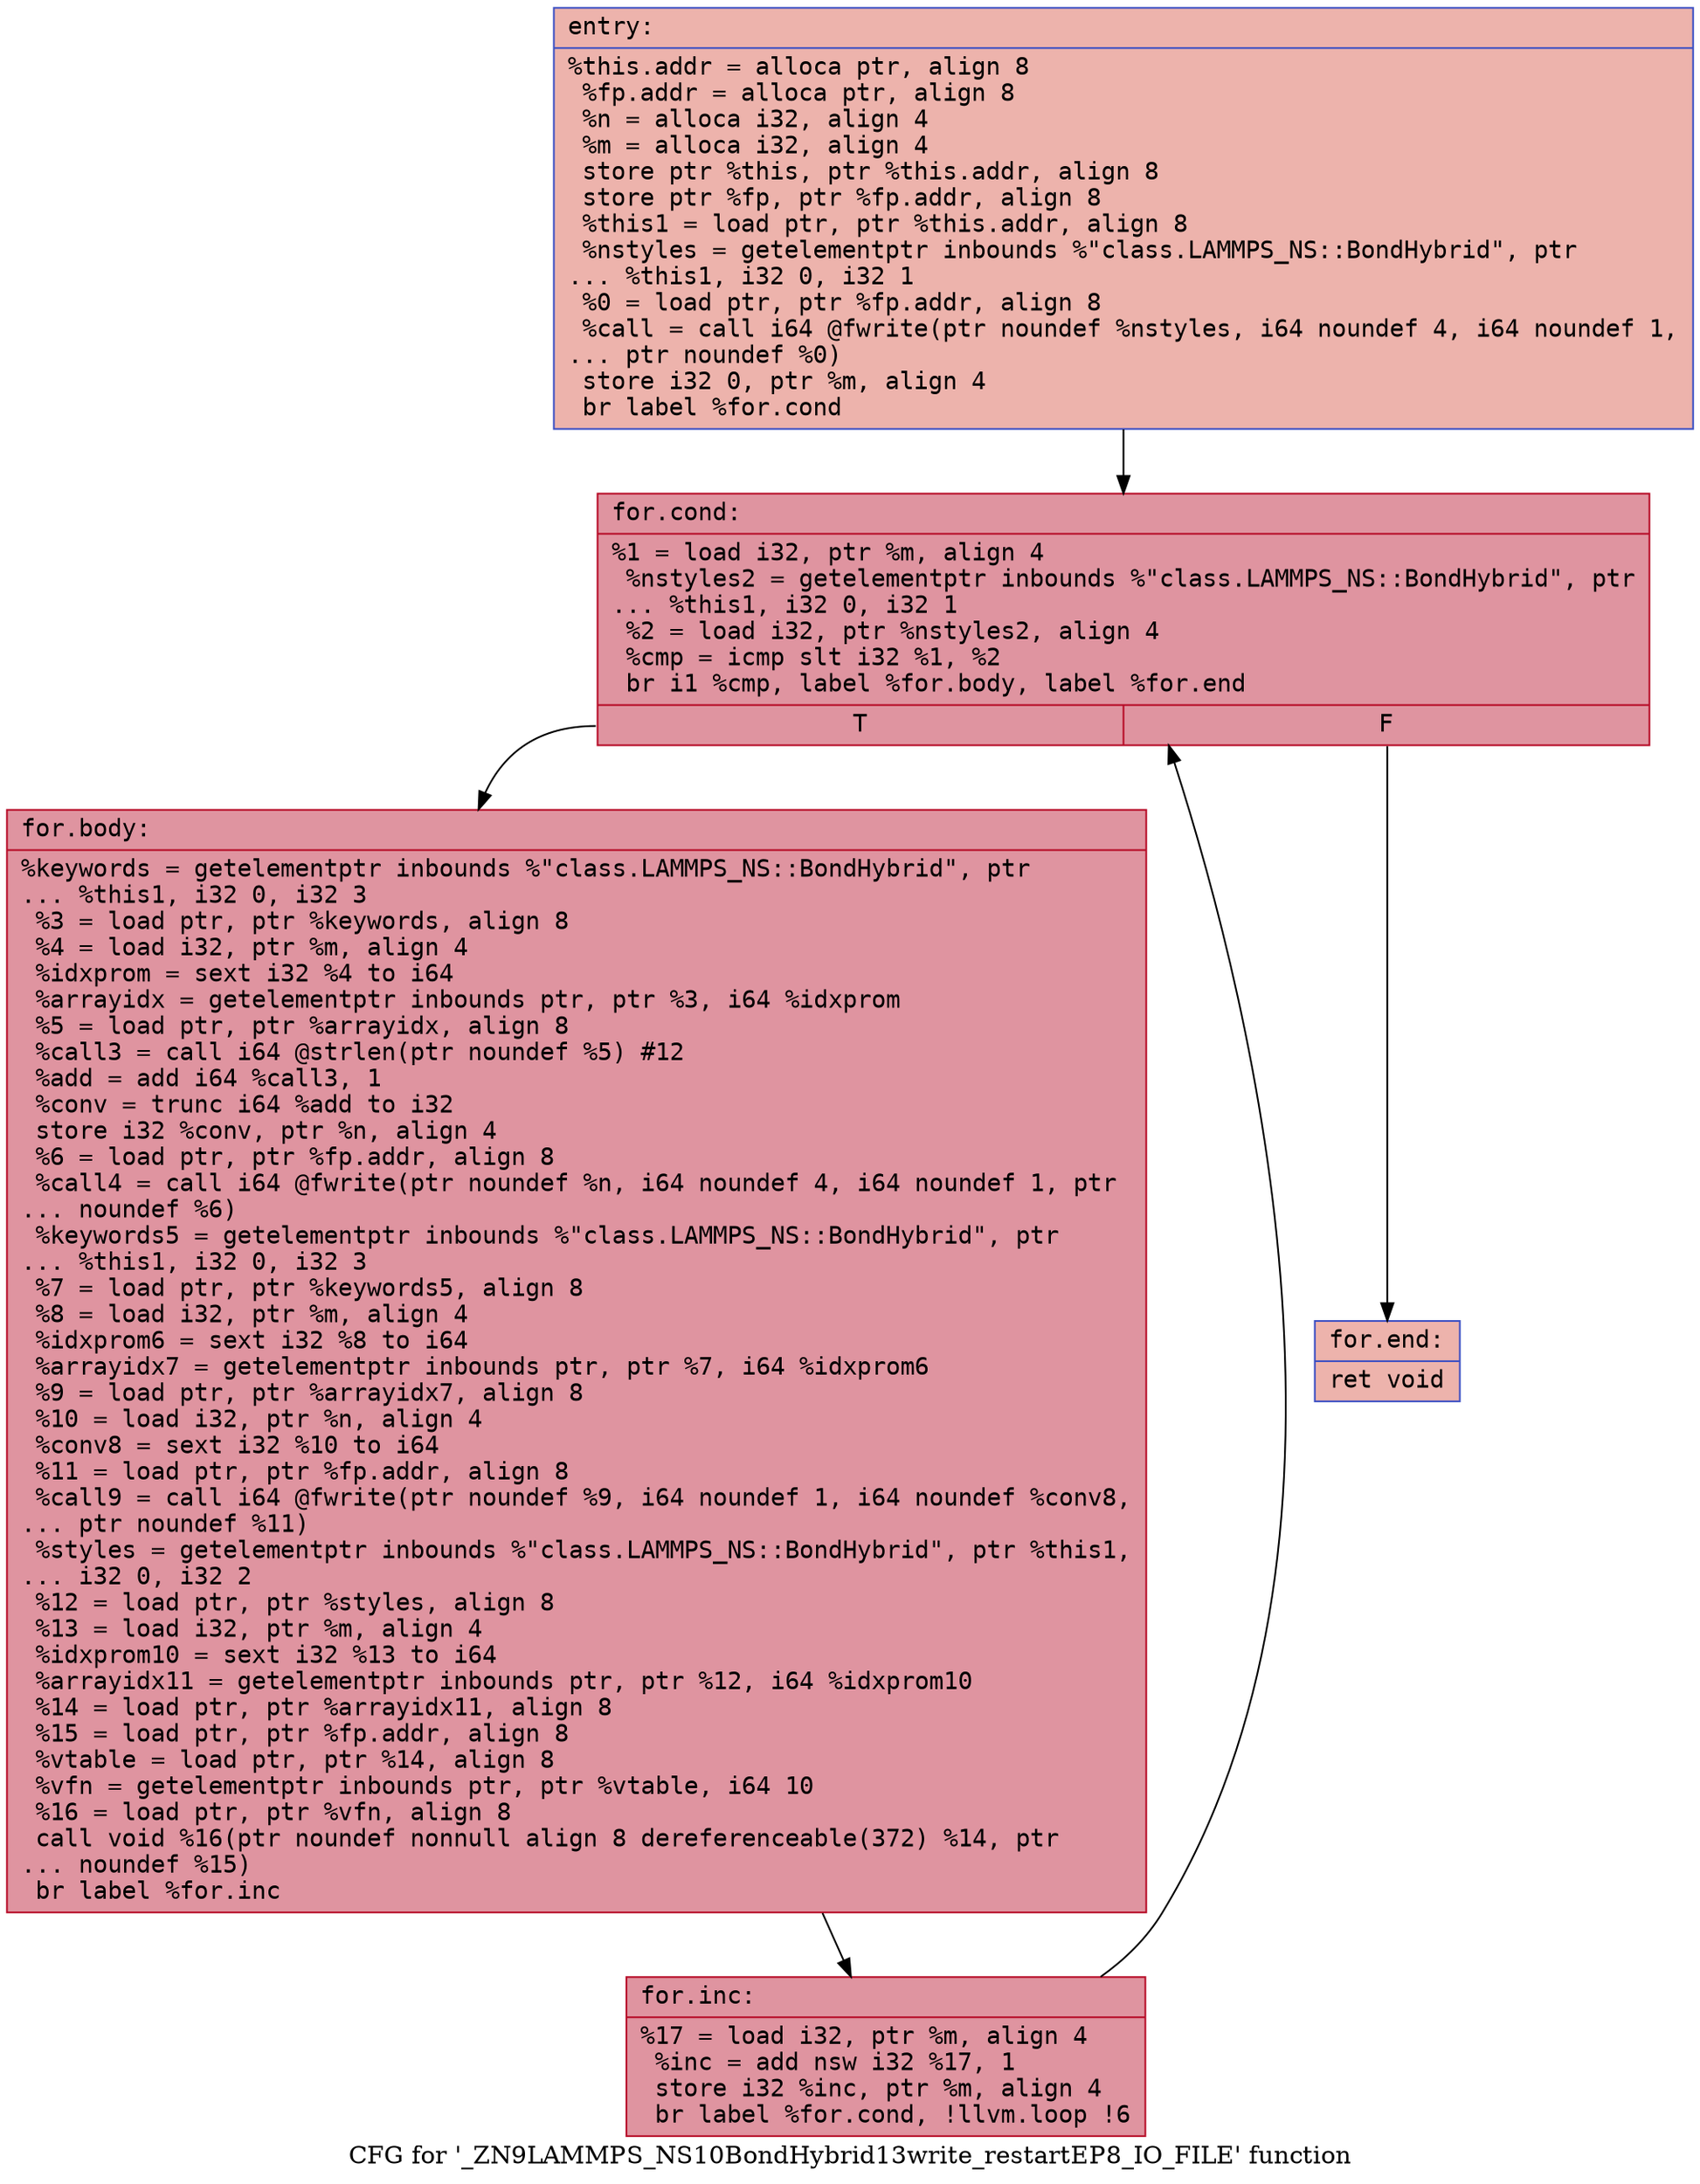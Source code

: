 digraph "CFG for '_ZN9LAMMPS_NS10BondHybrid13write_restartEP8_IO_FILE' function" {
	label="CFG for '_ZN9LAMMPS_NS10BondHybrid13write_restartEP8_IO_FILE' function";

	Node0x55cb68deb980 [shape=record,color="#3d50c3ff", style=filled, fillcolor="#d6524470" fontname="Courier",label="{entry:\l|  %this.addr = alloca ptr, align 8\l  %fp.addr = alloca ptr, align 8\l  %n = alloca i32, align 4\l  %m = alloca i32, align 4\l  store ptr %this, ptr %this.addr, align 8\l  store ptr %fp, ptr %fp.addr, align 8\l  %this1 = load ptr, ptr %this.addr, align 8\l  %nstyles = getelementptr inbounds %\"class.LAMMPS_NS::BondHybrid\", ptr\l... %this1, i32 0, i32 1\l  %0 = load ptr, ptr %fp.addr, align 8\l  %call = call i64 @fwrite(ptr noundef %nstyles, i64 noundef 4, i64 noundef 1,\l... ptr noundef %0)\l  store i32 0, ptr %m, align 4\l  br label %for.cond\l}"];
	Node0x55cb68deb980 -> Node0x55cb68dec160[tooltip="entry -> for.cond\nProbability 100.00%" ];
	Node0x55cb68dec160 [shape=record,color="#b70d28ff", style=filled, fillcolor="#b70d2870" fontname="Courier",label="{for.cond:\l|  %1 = load i32, ptr %m, align 4\l  %nstyles2 = getelementptr inbounds %\"class.LAMMPS_NS::BondHybrid\", ptr\l... %this1, i32 0, i32 1\l  %2 = load i32, ptr %nstyles2, align 4\l  %cmp = icmp slt i32 %1, %2\l  br i1 %cmp, label %for.body, label %for.end\l|{<s0>T|<s1>F}}"];
	Node0x55cb68dec160:s0 -> Node0x55cb68deb860[tooltip="for.cond -> for.body\nProbability 96.88%" ];
	Node0x55cb68dec160:s1 -> Node0x55cb68deb8e0[tooltip="for.cond -> for.end\nProbability 3.12%" ];
	Node0x55cb68deb860 [shape=record,color="#b70d28ff", style=filled, fillcolor="#b70d2870" fontname="Courier",label="{for.body:\l|  %keywords = getelementptr inbounds %\"class.LAMMPS_NS::BondHybrid\", ptr\l... %this1, i32 0, i32 3\l  %3 = load ptr, ptr %keywords, align 8\l  %4 = load i32, ptr %m, align 4\l  %idxprom = sext i32 %4 to i64\l  %arrayidx = getelementptr inbounds ptr, ptr %3, i64 %idxprom\l  %5 = load ptr, ptr %arrayidx, align 8\l  %call3 = call i64 @strlen(ptr noundef %5) #12\l  %add = add i64 %call3, 1\l  %conv = trunc i64 %add to i32\l  store i32 %conv, ptr %n, align 4\l  %6 = load ptr, ptr %fp.addr, align 8\l  %call4 = call i64 @fwrite(ptr noundef %n, i64 noundef 4, i64 noundef 1, ptr\l... noundef %6)\l  %keywords5 = getelementptr inbounds %\"class.LAMMPS_NS::BondHybrid\", ptr\l... %this1, i32 0, i32 3\l  %7 = load ptr, ptr %keywords5, align 8\l  %8 = load i32, ptr %m, align 4\l  %idxprom6 = sext i32 %8 to i64\l  %arrayidx7 = getelementptr inbounds ptr, ptr %7, i64 %idxprom6\l  %9 = load ptr, ptr %arrayidx7, align 8\l  %10 = load i32, ptr %n, align 4\l  %conv8 = sext i32 %10 to i64\l  %11 = load ptr, ptr %fp.addr, align 8\l  %call9 = call i64 @fwrite(ptr noundef %9, i64 noundef 1, i64 noundef %conv8,\l... ptr noundef %11)\l  %styles = getelementptr inbounds %\"class.LAMMPS_NS::BondHybrid\", ptr %this1,\l... i32 0, i32 2\l  %12 = load ptr, ptr %styles, align 8\l  %13 = load i32, ptr %m, align 4\l  %idxprom10 = sext i32 %13 to i64\l  %arrayidx11 = getelementptr inbounds ptr, ptr %12, i64 %idxprom10\l  %14 = load ptr, ptr %arrayidx11, align 8\l  %15 = load ptr, ptr %fp.addr, align 8\l  %vtable = load ptr, ptr %14, align 8\l  %vfn = getelementptr inbounds ptr, ptr %vtable, i64 10\l  %16 = load ptr, ptr %vfn, align 8\l  call void %16(ptr noundef nonnull align 8 dereferenceable(372) %14, ptr\l... noundef %15)\l  br label %for.inc\l}"];
	Node0x55cb68deb860 -> Node0x55cb68dee070[tooltip="for.body -> for.inc\nProbability 100.00%" ];
	Node0x55cb68dee070 [shape=record,color="#b70d28ff", style=filled, fillcolor="#b70d2870" fontname="Courier",label="{for.inc:\l|  %17 = load i32, ptr %m, align 4\l  %inc = add nsw i32 %17, 1\l  store i32 %inc, ptr %m, align 4\l  br label %for.cond, !llvm.loop !6\l}"];
	Node0x55cb68dee070 -> Node0x55cb68dec160[tooltip="for.inc -> for.cond\nProbability 100.00%" ];
	Node0x55cb68deb8e0 [shape=record,color="#3d50c3ff", style=filled, fillcolor="#d6524470" fontname="Courier",label="{for.end:\l|  ret void\l}"];
}
